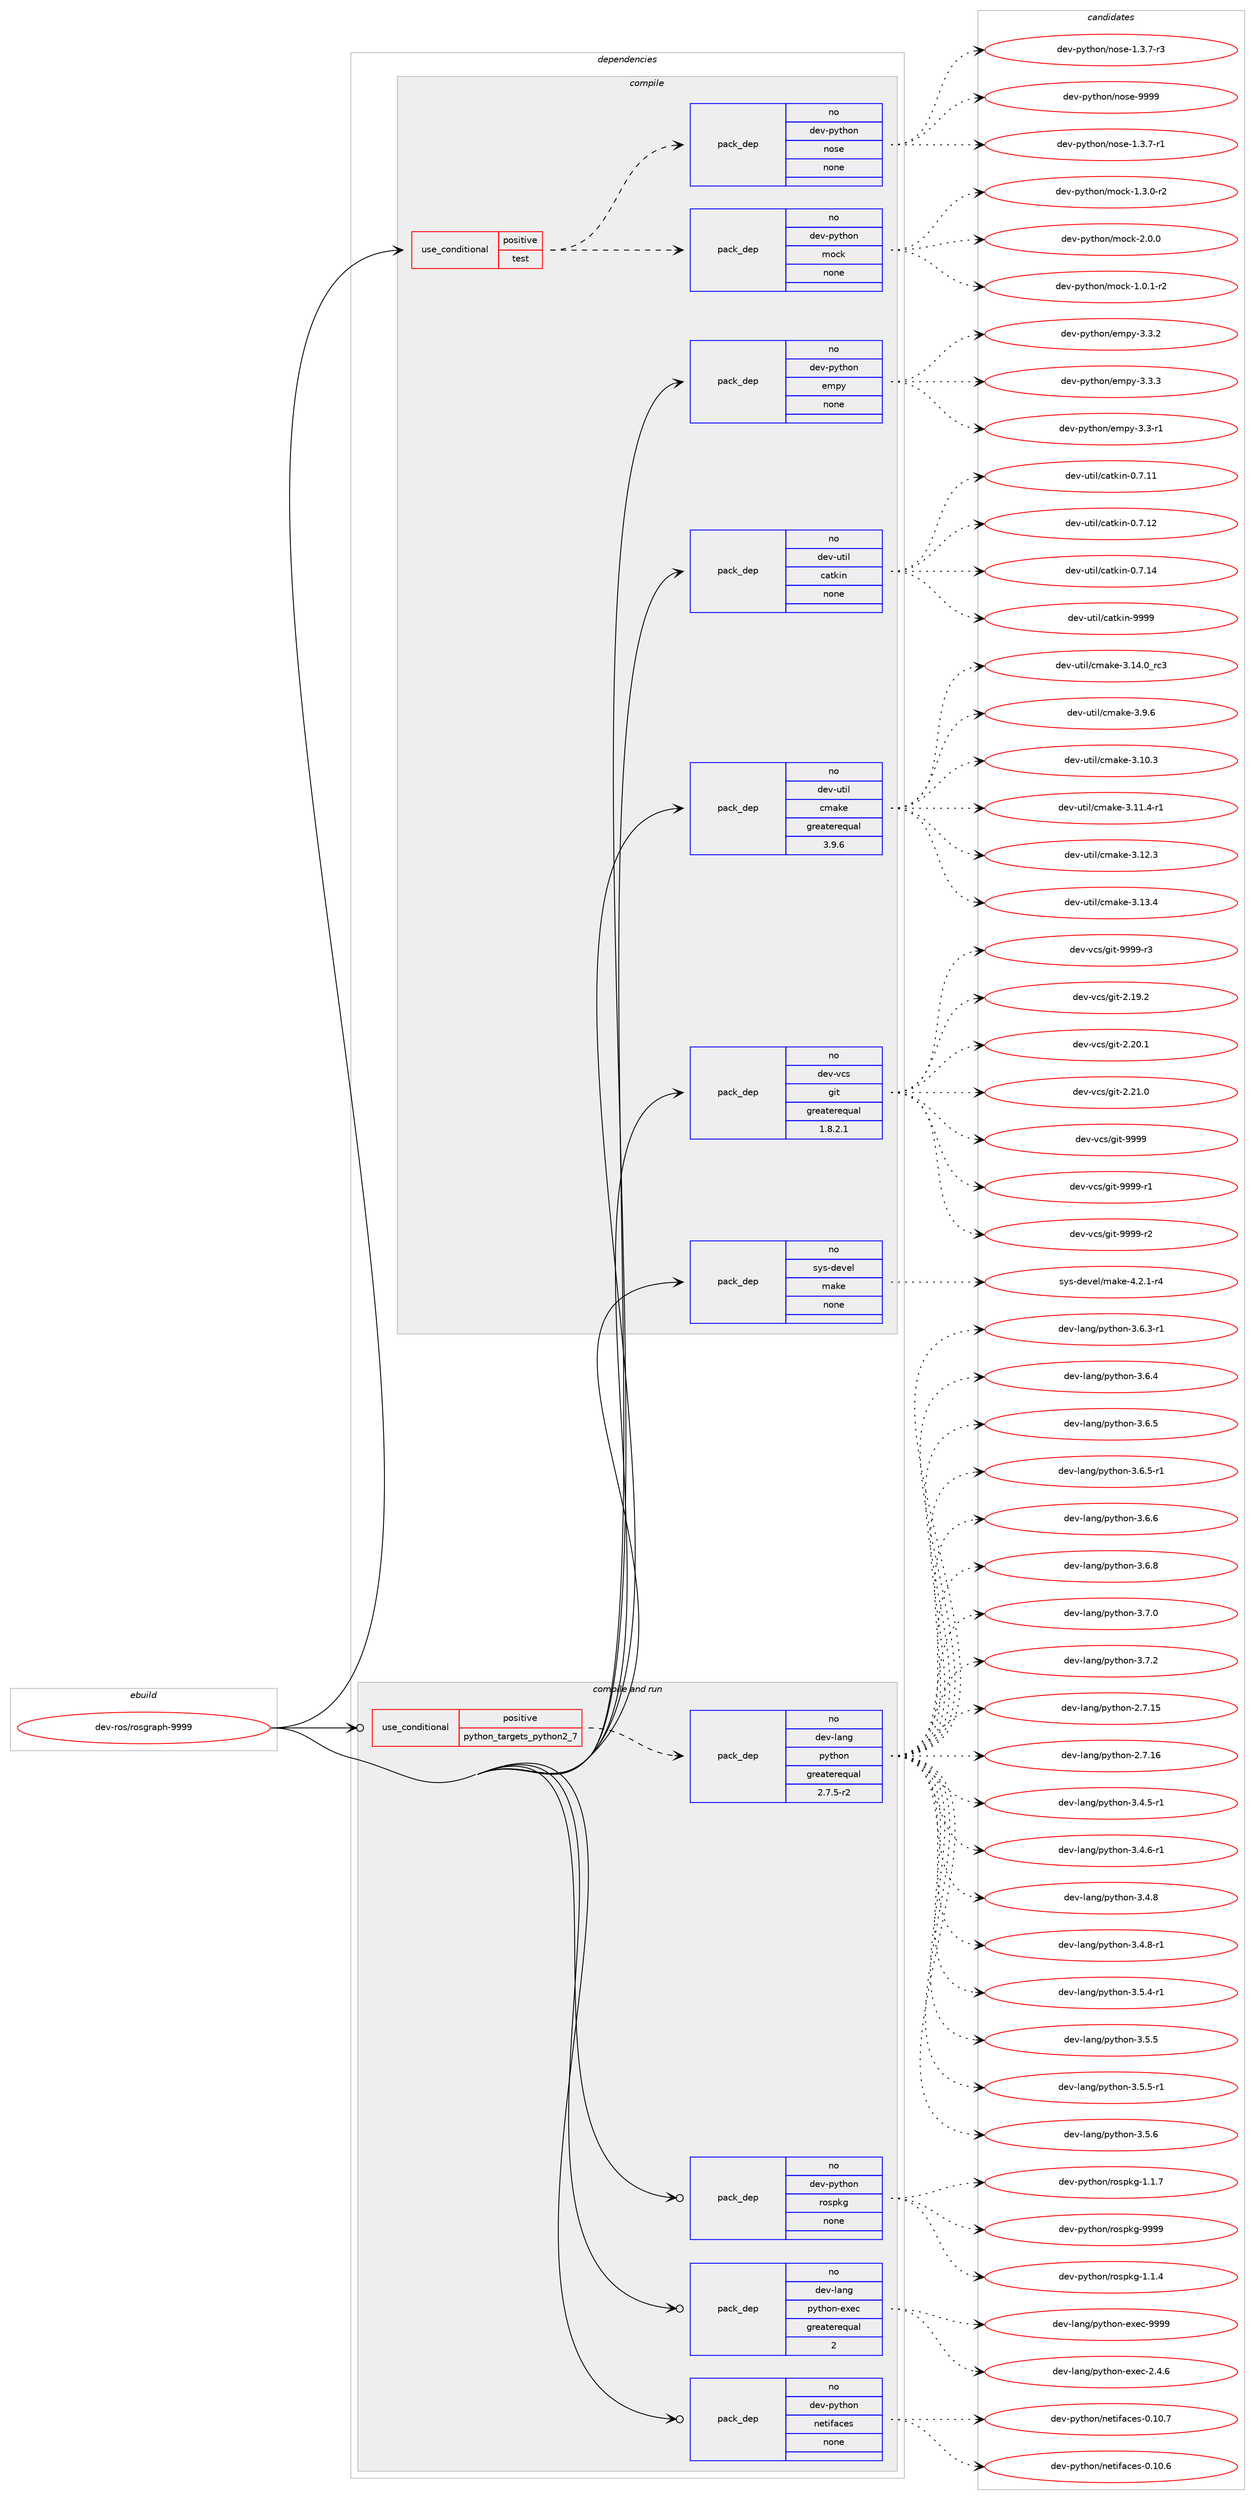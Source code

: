 digraph prolog {

# *************
# Graph options
# *************

newrank=true;
concentrate=true;
compound=true;
graph [rankdir=LR,fontname=Helvetica,fontsize=10,ranksep=1.5];#, ranksep=2.5, nodesep=0.2];
edge  [arrowhead=vee];
node  [fontname=Helvetica,fontsize=10];

# **********
# The ebuild
# **********

subgraph cluster_leftcol {
color=gray;
rank=same;
label=<<i>ebuild</i>>;
id [label="dev-ros/rosgraph-9999", color=red, width=4, href="../dev-ros/rosgraph-9999.svg"];
}

# ****************
# The dependencies
# ****************

subgraph cluster_midcol {
color=gray;
label=<<i>dependencies</i>>;
subgraph cluster_compile {
fillcolor="#eeeeee";
style=filled;
label=<<i>compile</i>>;
subgraph cond389908 {
dependency1465346 [label=<<TABLE BORDER="0" CELLBORDER="1" CELLSPACING="0" CELLPADDING="4"><TR><TD ROWSPAN="3" CELLPADDING="10">use_conditional</TD></TR><TR><TD>positive</TD></TR><TR><TD>test</TD></TR></TABLE>>, shape=none, color=red];
subgraph pack1052048 {
dependency1465347 [label=<<TABLE BORDER="0" CELLBORDER="1" CELLSPACING="0" CELLPADDING="4" WIDTH="220"><TR><TD ROWSPAN="6" CELLPADDING="30">pack_dep</TD></TR><TR><TD WIDTH="110">no</TD></TR><TR><TD>dev-python</TD></TR><TR><TD>mock</TD></TR><TR><TD>none</TD></TR><TR><TD></TD></TR></TABLE>>, shape=none, color=blue];
}
dependency1465346:e -> dependency1465347:w [weight=20,style="dashed",arrowhead="vee"];
subgraph pack1052049 {
dependency1465348 [label=<<TABLE BORDER="0" CELLBORDER="1" CELLSPACING="0" CELLPADDING="4" WIDTH="220"><TR><TD ROWSPAN="6" CELLPADDING="30">pack_dep</TD></TR><TR><TD WIDTH="110">no</TD></TR><TR><TD>dev-python</TD></TR><TR><TD>nose</TD></TR><TR><TD>none</TD></TR><TR><TD></TD></TR></TABLE>>, shape=none, color=blue];
}
dependency1465346:e -> dependency1465348:w [weight=20,style="dashed",arrowhead="vee"];
}
id:e -> dependency1465346:w [weight=20,style="solid",arrowhead="vee"];
subgraph pack1052050 {
dependency1465349 [label=<<TABLE BORDER="0" CELLBORDER="1" CELLSPACING="0" CELLPADDING="4" WIDTH="220"><TR><TD ROWSPAN="6" CELLPADDING="30">pack_dep</TD></TR><TR><TD WIDTH="110">no</TD></TR><TR><TD>dev-python</TD></TR><TR><TD>empy</TD></TR><TR><TD>none</TD></TR><TR><TD></TD></TR></TABLE>>, shape=none, color=blue];
}
id:e -> dependency1465349:w [weight=20,style="solid",arrowhead="vee"];
subgraph pack1052051 {
dependency1465350 [label=<<TABLE BORDER="0" CELLBORDER="1" CELLSPACING="0" CELLPADDING="4" WIDTH="220"><TR><TD ROWSPAN="6" CELLPADDING="30">pack_dep</TD></TR><TR><TD WIDTH="110">no</TD></TR><TR><TD>dev-util</TD></TR><TR><TD>catkin</TD></TR><TR><TD>none</TD></TR><TR><TD></TD></TR></TABLE>>, shape=none, color=blue];
}
id:e -> dependency1465350:w [weight=20,style="solid",arrowhead="vee"];
subgraph pack1052052 {
dependency1465351 [label=<<TABLE BORDER="0" CELLBORDER="1" CELLSPACING="0" CELLPADDING="4" WIDTH="220"><TR><TD ROWSPAN="6" CELLPADDING="30">pack_dep</TD></TR><TR><TD WIDTH="110">no</TD></TR><TR><TD>dev-util</TD></TR><TR><TD>cmake</TD></TR><TR><TD>greaterequal</TD></TR><TR><TD>3.9.6</TD></TR></TABLE>>, shape=none, color=blue];
}
id:e -> dependency1465351:w [weight=20,style="solid",arrowhead="vee"];
subgraph pack1052053 {
dependency1465352 [label=<<TABLE BORDER="0" CELLBORDER="1" CELLSPACING="0" CELLPADDING="4" WIDTH="220"><TR><TD ROWSPAN="6" CELLPADDING="30">pack_dep</TD></TR><TR><TD WIDTH="110">no</TD></TR><TR><TD>dev-vcs</TD></TR><TR><TD>git</TD></TR><TR><TD>greaterequal</TD></TR><TR><TD>1.8.2.1</TD></TR></TABLE>>, shape=none, color=blue];
}
id:e -> dependency1465352:w [weight=20,style="solid",arrowhead="vee"];
subgraph pack1052054 {
dependency1465353 [label=<<TABLE BORDER="0" CELLBORDER="1" CELLSPACING="0" CELLPADDING="4" WIDTH="220"><TR><TD ROWSPAN="6" CELLPADDING="30">pack_dep</TD></TR><TR><TD WIDTH="110">no</TD></TR><TR><TD>sys-devel</TD></TR><TR><TD>make</TD></TR><TR><TD>none</TD></TR><TR><TD></TD></TR></TABLE>>, shape=none, color=blue];
}
id:e -> dependency1465353:w [weight=20,style="solid",arrowhead="vee"];
}
subgraph cluster_compileandrun {
fillcolor="#eeeeee";
style=filled;
label=<<i>compile and run</i>>;
subgraph cond389909 {
dependency1465354 [label=<<TABLE BORDER="0" CELLBORDER="1" CELLSPACING="0" CELLPADDING="4"><TR><TD ROWSPAN="3" CELLPADDING="10">use_conditional</TD></TR><TR><TD>positive</TD></TR><TR><TD>python_targets_python2_7</TD></TR></TABLE>>, shape=none, color=red];
subgraph pack1052055 {
dependency1465355 [label=<<TABLE BORDER="0" CELLBORDER="1" CELLSPACING="0" CELLPADDING="4" WIDTH="220"><TR><TD ROWSPAN="6" CELLPADDING="30">pack_dep</TD></TR><TR><TD WIDTH="110">no</TD></TR><TR><TD>dev-lang</TD></TR><TR><TD>python</TD></TR><TR><TD>greaterequal</TD></TR><TR><TD>2.7.5-r2</TD></TR></TABLE>>, shape=none, color=blue];
}
dependency1465354:e -> dependency1465355:w [weight=20,style="dashed",arrowhead="vee"];
}
id:e -> dependency1465354:w [weight=20,style="solid",arrowhead="odotvee"];
subgraph pack1052056 {
dependency1465356 [label=<<TABLE BORDER="0" CELLBORDER="1" CELLSPACING="0" CELLPADDING="4" WIDTH="220"><TR><TD ROWSPAN="6" CELLPADDING="30">pack_dep</TD></TR><TR><TD WIDTH="110">no</TD></TR><TR><TD>dev-lang</TD></TR><TR><TD>python-exec</TD></TR><TR><TD>greaterequal</TD></TR><TR><TD>2</TD></TR></TABLE>>, shape=none, color=blue];
}
id:e -> dependency1465356:w [weight=20,style="solid",arrowhead="odotvee"];
subgraph pack1052057 {
dependency1465357 [label=<<TABLE BORDER="0" CELLBORDER="1" CELLSPACING="0" CELLPADDING="4" WIDTH="220"><TR><TD ROWSPAN="6" CELLPADDING="30">pack_dep</TD></TR><TR><TD WIDTH="110">no</TD></TR><TR><TD>dev-python</TD></TR><TR><TD>netifaces</TD></TR><TR><TD>none</TD></TR><TR><TD></TD></TR></TABLE>>, shape=none, color=blue];
}
id:e -> dependency1465357:w [weight=20,style="solid",arrowhead="odotvee"];
subgraph pack1052058 {
dependency1465358 [label=<<TABLE BORDER="0" CELLBORDER="1" CELLSPACING="0" CELLPADDING="4" WIDTH="220"><TR><TD ROWSPAN="6" CELLPADDING="30">pack_dep</TD></TR><TR><TD WIDTH="110">no</TD></TR><TR><TD>dev-python</TD></TR><TR><TD>rospkg</TD></TR><TR><TD>none</TD></TR><TR><TD></TD></TR></TABLE>>, shape=none, color=blue];
}
id:e -> dependency1465358:w [weight=20,style="solid",arrowhead="odotvee"];
}
subgraph cluster_run {
fillcolor="#eeeeee";
style=filled;
label=<<i>run</i>>;
}
}

# **************
# The candidates
# **************

subgraph cluster_choices {
rank=same;
color=gray;
label=<<i>candidates</i>>;

subgraph choice1052048 {
color=black;
nodesep=1;
choice1001011184511212111610411111047109111991074549464846494511450 [label="dev-python/mock-1.0.1-r2", color=red, width=4,href="../dev-python/mock-1.0.1-r2.svg"];
choice1001011184511212111610411111047109111991074549465146484511450 [label="dev-python/mock-1.3.0-r2", color=red, width=4,href="../dev-python/mock-1.3.0-r2.svg"];
choice100101118451121211161041111104710911199107455046484648 [label="dev-python/mock-2.0.0", color=red, width=4,href="../dev-python/mock-2.0.0.svg"];
dependency1465347:e -> choice1001011184511212111610411111047109111991074549464846494511450:w [style=dotted,weight="100"];
dependency1465347:e -> choice1001011184511212111610411111047109111991074549465146484511450:w [style=dotted,weight="100"];
dependency1465347:e -> choice100101118451121211161041111104710911199107455046484648:w [style=dotted,weight="100"];
}
subgraph choice1052049 {
color=black;
nodesep=1;
choice10010111845112121116104111110471101111151014549465146554511449 [label="dev-python/nose-1.3.7-r1", color=red, width=4,href="../dev-python/nose-1.3.7-r1.svg"];
choice10010111845112121116104111110471101111151014549465146554511451 [label="dev-python/nose-1.3.7-r3", color=red, width=4,href="../dev-python/nose-1.3.7-r3.svg"];
choice10010111845112121116104111110471101111151014557575757 [label="dev-python/nose-9999", color=red, width=4,href="../dev-python/nose-9999.svg"];
dependency1465348:e -> choice10010111845112121116104111110471101111151014549465146554511449:w [style=dotted,weight="100"];
dependency1465348:e -> choice10010111845112121116104111110471101111151014549465146554511451:w [style=dotted,weight="100"];
dependency1465348:e -> choice10010111845112121116104111110471101111151014557575757:w [style=dotted,weight="100"];
}
subgraph choice1052050 {
color=black;
nodesep=1;
choice1001011184511212111610411111047101109112121455146514511449 [label="dev-python/empy-3.3-r1", color=red, width=4,href="../dev-python/empy-3.3-r1.svg"];
choice1001011184511212111610411111047101109112121455146514650 [label="dev-python/empy-3.3.2", color=red, width=4,href="../dev-python/empy-3.3.2.svg"];
choice1001011184511212111610411111047101109112121455146514651 [label="dev-python/empy-3.3.3", color=red, width=4,href="../dev-python/empy-3.3.3.svg"];
dependency1465349:e -> choice1001011184511212111610411111047101109112121455146514511449:w [style=dotted,weight="100"];
dependency1465349:e -> choice1001011184511212111610411111047101109112121455146514650:w [style=dotted,weight="100"];
dependency1465349:e -> choice1001011184511212111610411111047101109112121455146514651:w [style=dotted,weight="100"];
}
subgraph choice1052051 {
color=black;
nodesep=1;
choice1001011184511711610510847999711610710511045484655464949 [label="dev-util/catkin-0.7.11", color=red, width=4,href="../dev-util/catkin-0.7.11.svg"];
choice1001011184511711610510847999711610710511045484655464950 [label="dev-util/catkin-0.7.12", color=red, width=4,href="../dev-util/catkin-0.7.12.svg"];
choice1001011184511711610510847999711610710511045484655464952 [label="dev-util/catkin-0.7.14", color=red, width=4,href="../dev-util/catkin-0.7.14.svg"];
choice100101118451171161051084799971161071051104557575757 [label="dev-util/catkin-9999", color=red, width=4,href="../dev-util/catkin-9999.svg"];
dependency1465350:e -> choice1001011184511711610510847999711610710511045484655464949:w [style=dotted,weight="100"];
dependency1465350:e -> choice1001011184511711610510847999711610710511045484655464950:w [style=dotted,weight="100"];
dependency1465350:e -> choice1001011184511711610510847999711610710511045484655464952:w [style=dotted,weight="100"];
dependency1465350:e -> choice100101118451171161051084799971161071051104557575757:w [style=dotted,weight="100"];
}
subgraph choice1052052 {
color=black;
nodesep=1;
choice1001011184511711610510847991099710710145514649484651 [label="dev-util/cmake-3.10.3", color=red, width=4,href="../dev-util/cmake-3.10.3.svg"];
choice10010111845117116105108479910997107101455146494946524511449 [label="dev-util/cmake-3.11.4-r1", color=red, width=4,href="../dev-util/cmake-3.11.4-r1.svg"];
choice1001011184511711610510847991099710710145514649504651 [label="dev-util/cmake-3.12.3", color=red, width=4,href="../dev-util/cmake-3.12.3.svg"];
choice1001011184511711610510847991099710710145514649514652 [label="dev-util/cmake-3.13.4", color=red, width=4,href="../dev-util/cmake-3.13.4.svg"];
choice1001011184511711610510847991099710710145514649524648951149951 [label="dev-util/cmake-3.14.0_rc3", color=red, width=4,href="../dev-util/cmake-3.14.0_rc3.svg"];
choice10010111845117116105108479910997107101455146574654 [label="dev-util/cmake-3.9.6", color=red, width=4,href="../dev-util/cmake-3.9.6.svg"];
dependency1465351:e -> choice1001011184511711610510847991099710710145514649484651:w [style=dotted,weight="100"];
dependency1465351:e -> choice10010111845117116105108479910997107101455146494946524511449:w [style=dotted,weight="100"];
dependency1465351:e -> choice1001011184511711610510847991099710710145514649504651:w [style=dotted,weight="100"];
dependency1465351:e -> choice1001011184511711610510847991099710710145514649514652:w [style=dotted,weight="100"];
dependency1465351:e -> choice1001011184511711610510847991099710710145514649524648951149951:w [style=dotted,weight="100"];
dependency1465351:e -> choice10010111845117116105108479910997107101455146574654:w [style=dotted,weight="100"];
}
subgraph choice1052053 {
color=black;
nodesep=1;
choice10010111845118991154710310511645504649574650 [label="dev-vcs/git-2.19.2", color=red, width=4,href="../dev-vcs/git-2.19.2.svg"];
choice10010111845118991154710310511645504650484649 [label="dev-vcs/git-2.20.1", color=red, width=4,href="../dev-vcs/git-2.20.1.svg"];
choice10010111845118991154710310511645504650494648 [label="dev-vcs/git-2.21.0", color=red, width=4,href="../dev-vcs/git-2.21.0.svg"];
choice1001011184511899115471031051164557575757 [label="dev-vcs/git-9999", color=red, width=4,href="../dev-vcs/git-9999.svg"];
choice10010111845118991154710310511645575757574511449 [label="dev-vcs/git-9999-r1", color=red, width=4,href="../dev-vcs/git-9999-r1.svg"];
choice10010111845118991154710310511645575757574511450 [label="dev-vcs/git-9999-r2", color=red, width=4,href="../dev-vcs/git-9999-r2.svg"];
choice10010111845118991154710310511645575757574511451 [label="dev-vcs/git-9999-r3", color=red, width=4,href="../dev-vcs/git-9999-r3.svg"];
dependency1465352:e -> choice10010111845118991154710310511645504649574650:w [style=dotted,weight="100"];
dependency1465352:e -> choice10010111845118991154710310511645504650484649:w [style=dotted,weight="100"];
dependency1465352:e -> choice10010111845118991154710310511645504650494648:w [style=dotted,weight="100"];
dependency1465352:e -> choice1001011184511899115471031051164557575757:w [style=dotted,weight="100"];
dependency1465352:e -> choice10010111845118991154710310511645575757574511449:w [style=dotted,weight="100"];
dependency1465352:e -> choice10010111845118991154710310511645575757574511450:w [style=dotted,weight="100"];
dependency1465352:e -> choice10010111845118991154710310511645575757574511451:w [style=dotted,weight="100"];
}
subgraph choice1052054 {
color=black;
nodesep=1;
choice1151211154510010111810110847109971071014552465046494511452 [label="sys-devel/make-4.2.1-r4", color=red, width=4,href="../sys-devel/make-4.2.1-r4.svg"];
dependency1465353:e -> choice1151211154510010111810110847109971071014552465046494511452:w [style=dotted,weight="100"];
}
subgraph choice1052055 {
color=black;
nodesep=1;
choice10010111845108971101034711212111610411111045504655464953 [label="dev-lang/python-2.7.15", color=red, width=4,href="../dev-lang/python-2.7.15.svg"];
choice10010111845108971101034711212111610411111045504655464954 [label="dev-lang/python-2.7.16", color=red, width=4,href="../dev-lang/python-2.7.16.svg"];
choice1001011184510897110103471121211161041111104551465246534511449 [label="dev-lang/python-3.4.5-r1", color=red, width=4,href="../dev-lang/python-3.4.5-r1.svg"];
choice1001011184510897110103471121211161041111104551465246544511449 [label="dev-lang/python-3.4.6-r1", color=red, width=4,href="../dev-lang/python-3.4.6-r1.svg"];
choice100101118451089711010347112121116104111110455146524656 [label="dev-lang/python-3.4.8", color=red, width=4,href="../dev-lang/python-3.4.8.svg"];
choice1001011184510897110103471121211161041111104551465246564511449 [label="dev-lang/python-3.4.8-r1", color=red, width=4,href="../dev-lang/python-3.4.8-r1.svg"];
choice1001011184510897110103471121211161041111104551465346524511449 [label="dev-lang/python-3.5.4-r1", color=red, width=4,href="../dev-lang/python-3.5.4-r1.svg"];
choice100101118451089711010347112121116104111110455146534653 [label="dev-lang/python-3.5.5", color=red, width=4,href="../dev-lang/python-3.5.5.svg"];
choice1001011184510897110103471121211161041111104551465346534511449 [label="dev-lang/python-3.5.5-r1", color=red, width=4,href="../dev-lang/python-3.5.5-r1.svg"];
choice100101118451089711010347112121116104111110455146534654 [label="dev-lang/python-3.5.6", color=red, width=4,href="../dev-lang/python-3.5.6.svg"];
choice1001011184510897110103471121211161041111104551465446514511449 [label="dev-lang/python-3.6.3-r1", color=red, width=4,href="../dev-lang/python-3.6.3-r1.svg"];
choice100101118451089711010347112121116104111110455146544652 [label="dev-lang/python-3.6.4", color=red, width=4,href="../dev-lang/python-3.6.4.svg"];
choice100101118451089711010347112121116104111110455146544653 [label="dev-lang/python-3.6.5", color=red, width=4,href="../dev-lang/python-3.6.5.svg"];
choice1001011184510897110103471121211161041111104551465446534511449 [label="dev-lang/python-3.6.5-r1", color=red, width=4,href="../dev-lang/python-3.6.5-r1.svg"];
choice100101118451089711010347112121116104111110455146544654 [label="dev-lang/python-3.6.6", color=red, width=4,href="../dev-lang/python-3.6.6.svg"];
choice100101118451089711010347112121116104111110455146544656 [label="dev-lang/python-3.6.8", color=red, width=4,href="../dev-lang/python-3.6.8.svg"];
choice100101118451089711010347112121116104111110455146554648 [label="dev-lang/python-3.7.0", color=red, width=4,href="../dev-lang/python-3.7.0.svg"];
choice100101118451089711010347112121116104111110455146554650 [label="dev-lang/python-3.7.2", color=red, width=4,href="../dev-lang/python-3.7.2.svg"];
dependency1465355:e -> choice10010111845108971101034711212111610411111045504655464953:w [style=dotted,weight="100"];
dependency1465355:e -> choice10010111845108971101034711212111610411111045504655464954:w [style=dotted,weight="100"];
dependency1465355:e -> choice1001011184510897110103471121211161041111104551465246534511449:w [style=dotted,weight="100"];
dependency1465355:e -> choice1001011184510897110103471121211161041111104551465246544511449:w [style=dotted,weight="100"];
dependency1465355:e -> choice100101118451089711010347112121116104111110455146524656:w [style=dotted,weight="100"];
dependency1465355:e -> choice1001011184510897110103471121211161041111104551465246564511449:w [style=dotted,weight="100"];
dependency1465355:e -> choice1001011184510897110103471121211161041111104551465346524511449:w [style=dotted,weight="100"];
dependency1465355:e -> choice100101118451089711010347112121116104111110455146534653:w [style=dotted,weight="100"];
dependency1465355:e -> choice1001011184510897110103471121211161041111104551465346534511449:w [style=dotted,weight="100"];
dependency1465355:e -> choice100101118451089711010347112121116104111110455146534654:w [style=dotted,weight="100"];
dependency1465355:e -> choice1001011184510897110103471121211161041111104551465446514511449:w [style=dotted,weight="100"];
dependency1465355:e -> choice100101118451089711010347112121116104111110455146544652:w [style=dotted,weight="100"];
dependency1465355:e -> choice100101118451089711010347112121116104111110455146544653:w [style=dotted,weight="100"];
dependency1465355:e -> choice1001011184510897110103471121211161041111104551465446534511449:w [style=dotted,weight="100"];
dependency1465355:e -> choice100101118451089711010347112121116104111110455146544654:w [style=dotted,weight="100"];
dependency1465355:e -> choice100101118451089711010347112121116104111110455146544656:w [style=dotted,weight="100"];
dependency1465355:e -> choice100101118451089711010347112121116104111110455146554648:w [style=dotted,weight="100"];
dependency1465355:e -> choice100101118451089711010347112121116104111110455146554650:w [style=dotted,weight="100"];
}
subgraph choice1052056 {
color=black;
nodesep=1;
choice1001011184510897110103471121211161041111104510112010199455046524654 [label="dev-lang/python-exec-2.4.6", color=red, width=4,href="../dev-lang/python-exec-2.4.6.svg"];
choice10010111845108971101034711212111610411111045101120101994557575757 [label="dev-lang/python-exec-9999", color=red, width=4,href="../dev-lang/python-exec-9999.svg"];
dependency1465356:e -> choice1001011184510897110103471121211161041111104510112010199455046524654:w [style=dotted,weight="100"];
dependency1465356:e -> choice10010111845108971101034711212111610411111045101120101994557575757:w [style=dotted,weight="100"];
}
subgraph choice1052057 {
color=black;
nodesep=1;
choice1001011184511212111610411111047110101116105102979910111545484649484654 [label="dev-python/netifaces-0.10.6", color=red, width=4,href="../dev-python/netifaces-0.10.6.svg"];
choice1001011184511212111610411111047110101116105102979910111545484649484655 [label="dev-python/netifaces-0.10.7", color=red, width=4,href="../dev-python/netifaces-0.10.7.svg"];
dependency1465357:e -> choice1001011184511212111610411111047110101116105102979910111545484649484654:w [style=dotted,weight="100"];
dependency1465357:e -> choice1001011184511212111610411111047110101116105102979910111545484649484655:w [style=dotted,weight="100"];
}
subgraph choice1052058 {
color=black;
nodesep=1;
choice1001011184511212111610411111047114111115112107103454946494652 [label="dev-python/rospkg-1.1.4", color=red, width=4,href="../dev-python/rospkg-1.1.4.svg"];
choice1001011184511212111610411111047114111115112107103454946494655 [label="dev-python/rospkg-1.1.7", color=red, width=4,href="../dev-python/rospkg-1.1.7.svg"];
choice10010111845112121116104111110471141111151121071034557575757 [label="dev-python/rospkg-9999", color=red, width=4,href="../dev-python/rospkg-9999.svg"];
dependency1465358:e -> choice1001011184511212111610411111047114111115112107103454946494652:w [style=dotted,weight="100"];
dependency1465358:e -> choice1001011184511212111610411111047114111115112107103454946494655:w [style=dotted,weight="100"];
dependency1465358:e -> choice10010111845112121116104111110471141111151121071034557575757:w [style=dotted,weight="100"];
}
}

}
